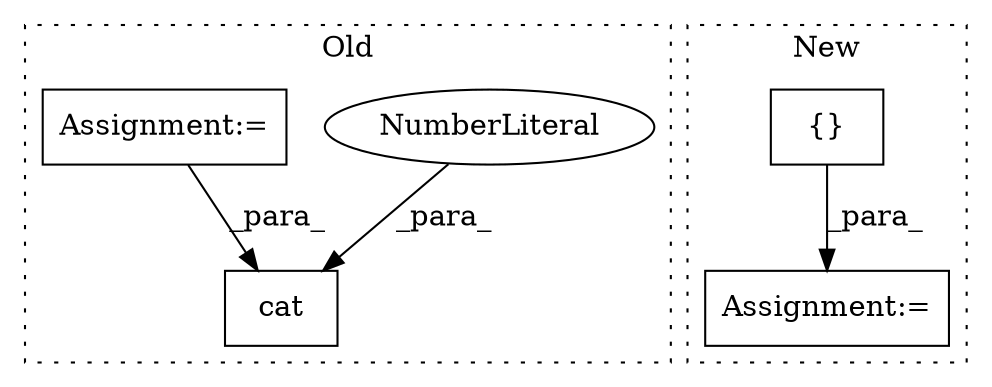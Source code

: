 digraph G {
subgraph cluster0 {
1 [label="cat" a="32" s="11774,11906" l="19,1" shape="box"];
3 [label="NumberLiteral" a="34" s="11905" l="1" shape="ellipse"];
4 [label="Assignment:=" a="7" s="11264" l="1" shape="box"];
label = "Old";
style="dotted";
}
subgraph cluster1 {
2 [label="{}" a="4" s="11162" l="2" shape="box"];
5 [label="Assignment:=" a="7" s="11146" l="7" shape="box"];
label = "New";
style="dotted";
}
2 -> 5 [label="_para_"];
3 -> 1 [label="_para_"];
4 -> 1 [label="_para_"];
}